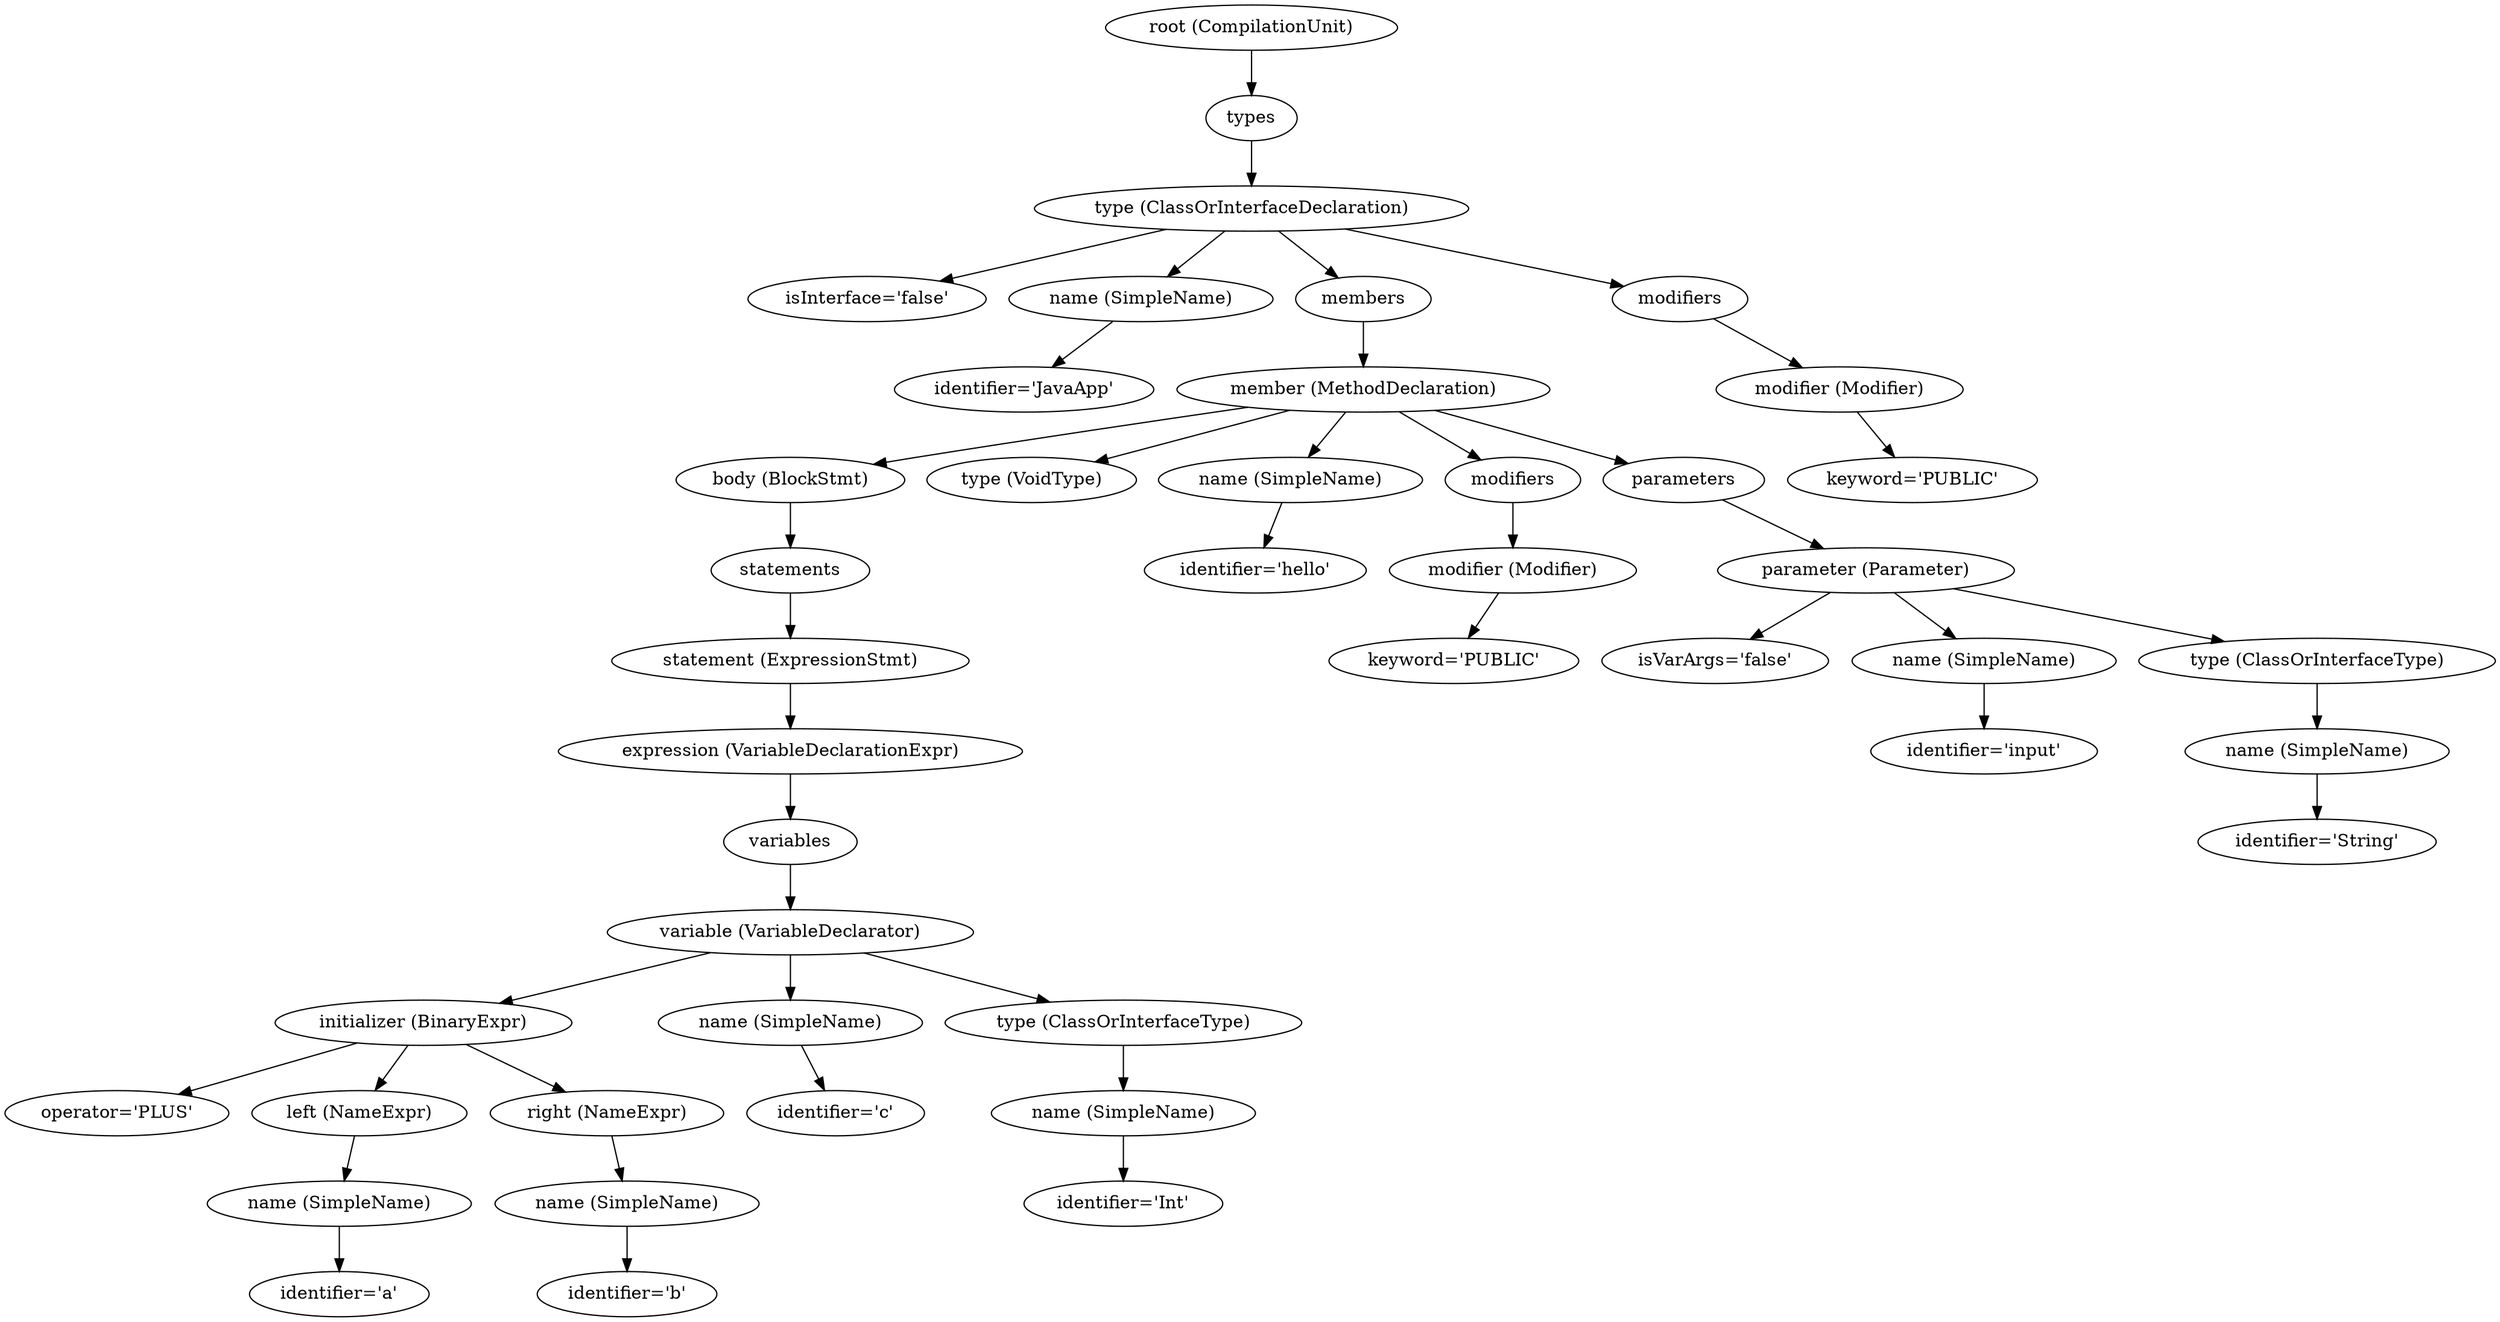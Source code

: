 digraph {
n0 [label="root (CompilationUnit)"];
n1 [label="types"];
n0 -> n1;
n2 [label="type (ClassOrInterfaceDeclaration)"];
n1 -> n2;
n3 [label="isInterface='false'"];
n2 -> n3;
n4 [label="name (SimpleName)"];
n2 -> n4;
n5 [label="identifier='JavaApp'"];
n4 -> n5;
n6 [label="members"];
n2 -> n6;
n7 [label="member (MethodDeclaration)"];
n6 -> n7;
n8 [label="body (BlockStmt)"];
n7 -> n8;
n9 [label="statements"];
n8 -> n9;
n10 [label="statement (ExpressionStmt)"];
n9 -> n10;
n11 [label="expression (VariableDeclarationExpr)"];
n10 -> n11;
n12 [label="variables"];
n11 -> n12;
n13 [label="variable (VariableDeclarator)"];
n12 -> n13;
n14 [label="initializer (BinaryExpr)"];
n13 -> n14;
n15 [label="operator='PLUS'"];
n14 -> n15;
n16 [label="left (NameExpr)"];
n14 -> n16;
n17 [label="name (SimpleName)"];
n16 -> n17;
n18 [label="identifier='a'"];
n17 -> n18;
n19 [label="right (NameExpr)"];
n14 -> n19;
n20 [label="name (SimpleName)"];
n19 -> n20;
n21 [label="identifier='b'"];
n20 -> n21;
n22 [label="name (SimpleName)"];
n13 -> n22;
n23 [label="identifier='c'"];
n22 -> n23;
n24 [label="type (ClassOrInterfaceType)"];
n13 -> n24;
n25 [label="name (SimpleName)"];
n24 -> n25;
n26 [label="identifier='Int'"];
n25 -> n26;
n27 [label="type (VoidType)"];
n7 -> n27;
n28 [label="name (SimpleName)"];
n7 -> n28;
n29 [label="identifier='hello'"];
n28 -> n29;
n30 [label="modifiers"];
n7 -> n30;
n31 [label="modifier (Modifier)"];
n30 -> n31;
n32 [label="keyword='PUBLIC'"];
n31 -> n32;
n33 [label="parameters"];
n7 -> n33;
n34 [label="parameter (Parameter)"];
n33 -> n34;
n35 [label="isVarArgs='false'"];
n34 -> n35;
n36 [label="name (SimpleName)"];
n34 -> n36;
n37 [label="identifier='input'"];
n36 -> n37;
n38 [label="type (ClassOrInterfaceType)"];
n34 -> n38;
n39 [label="name (SimpleName)"];
n38 -> n39;
n40 [label="identifier='String'"];
n39 -> n40;
n41 [label="modifiers"];
n2 -> n41;
n42 [label="modifier (Modifier)"];
n41 -> n42;
n43 [label="keyword='PUBLIC'"];
n42 -> n43;
}